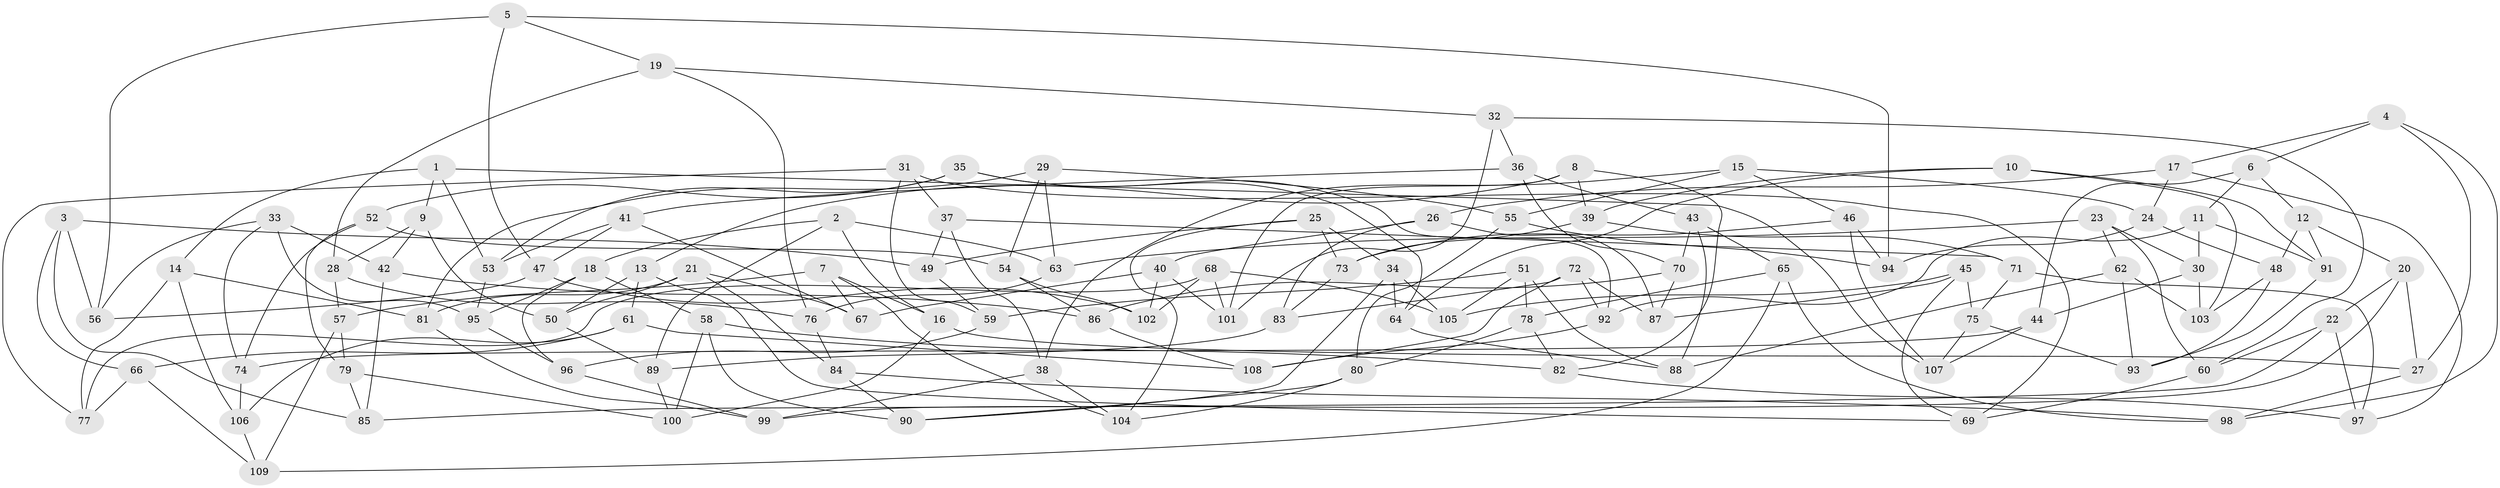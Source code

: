 // Generated by graph-tools (version 1.1) at 2025/03/03/09/25 03:03:02]
// undirected, 109 vertices, 218 edges
graph export_dot {
graph [start="1"]
  node [color=gray90,style=filled];
  1;
  2;
  3;
  4;
  5;
  6;
  7;
  8;
  9;
  10;
  11;
  12;
  13;
  14;
  15;
  16;
  17;
  18;
  19;
  20;
  21;
  22;
  23;
  24;
  25;
  26;
  27;
  28;
  29;
  30;
  31;
  32;
  33;
  34;
  35;
  36;
  37;
  38;
  39;
  40;
  41;
  42;
  43;
  44;
  45;
  46;
  47;
  48;
  49;
  50;
  51;
  52;
  53;
  54;
  55;
  56;
  57;
  58;
  59;
  60;
  61;
  62;
  63;
  64;
  65;
  66;
  67;
  68;
  69;
  70;
  71;
  72;
  73;
  74;
  75;
  76;
  77;
  78;
  79;
  80;
  81;
  82;
  83;
  84;
  85;
  86;
  87;
  88;
  89;
  90;
  91;
  92;
  93;
  94;
  95;
  96;
  97;
  98;
  99;
  100;
  101;
  102;
  103;
  104;
  105;
  106;
  107;
  108;
  109;
  1 -- 14;
  1 -- 9;
  1 -- 107;
  1 -- 53;
  2 -- 16;
  2 -- 18;
  2 -- 63;
  2 -- 89;
  3 -- 56;
  3 -- 49;
  3 -- 85;
  3 -- 66;
  4 -- 98;
  4 -- 6;
  4 -- 17;
  4 -- 27;
  5 -- 19;
  5 -- 47;
  5 -- 56;
  5 -- 94;
  6 -- 12;
  6 -- 11;
  6 -- 44;
  7 -- 67;
  7 -- 57;
  7 -- 104;
  7 -- 16;
  8 -- 39;
  8 -- 13;
  8 -- 101;
  8 -- 82;
  9 -- 42;
  9 -- 28;
  9 -- 50;
  10 -- 103;
  10 -- 39;
  10 -- 64;
  10 -- 91;
  11 -- 91;
  11 -- 30;
  11 -- 92;
  12 -- 20;
  12 -- 48;
  12 -- 91;
  13 -- 69;
  13 -- 50;
  13 -- 61;
  14 -- 106;
  14 -- 77;
  14 -- 81;
  15 -- 46;
  15 -- 55;
  15 -- 24;
  15 -- 38;
  16 -- 100;
  16 -- 27;
  17 -- 24;
  17 -- 97;
  17 -- 26;
  18 -- 58;
  18 -- 95;
  18 -- 96;
  19 -- 76;
  19 -- 32;
  19 -- 28;
  20 -- 22;
  20 -- 27;
  20 -- 99;
  21 -- 81;
  21 -- 67;
  21 -- 50;
  21 -- 84;
  22 -- 85;
  22 -- 60;
  22 -- 97;
  23 -- 30;
  23 -- 62;
  23 -- 63;
  23 -- 60;
  24 -- 94;
  24 -- 48;
  25 -- 104;
  25 -- 34;
  25 -- 73;
  25 -- 49;
  26 -- 40;
  26 -- 83;
  26 -- 87;
  27 -- 98;
  28 -- 57;
  28 -- 76;
  29 -- 81;
  29 -- 54;
  29 -- 55;
  29 -- 63;
  30 -- 103;
  30 -- 44;
  31 -- 37;
  31 -- 77;
  31 -- 59;
  31 -- 69;
  32 -- 101;
  32 -- 36;
  32 -- 60;
  33 -- 95;
  33 -- 56;
  33 -- 74;
  33 -- 42;
  34 -- 64;
  34 -- 105;
  34 -- 90;
  35 -- 64;
  35 -- 92;
  35 -- 52;
  35 -- 53;
  36 -- 43;
  36 -- 41;
  36 -- 70;
  37 -- 71;
  37 -- 38;
  37 -- 49;
  38 -- 104;
  38 -- 99;
  39 -- 71;
  39 -- 73;
  40 -- 67;
  40 -- 101;
  40 -- 102;
  41 -- 53;
  41 -- 67;
  41 -- 47;
  42 -- 86;
  42 -- 85;
  43 -- 65;
  43 -- 88;
  43 -- 70;
  44 -- 107;
  44 -- 74;
  45 -- 69;
  45 -- 105;
  45 -- 87;
  45 -- 75;
  46 -- 94;
  46 -- 107;
  46 -- 73;
  47 -- 56;
  47 -- 102;
  48 -- 93;
  48 -- 103;
  49 -- 59;
  50 -- 89;
  51 -- 105;
  51 -- 78;
  51 -- 88;
  51 -- 59;
  52 -- 79;
  52 -- 74;
  52 -- 54;
  53 -- 95;
  54 -- 102;
  54 -- 86;
  55 -- 80;
  55 -- 94;
  57 -- 109;
  57 -- 79;
  58 -- 90;
  58 -- 100;
  58 -- 82;
  59 -- 96;
  60 -- 69;
  61 -- 66;
  61 -- 106;
  61 -- 108;
  62 -- 93;
  62 -- 103;
  62 -- 88;
  63 -- 76;
  64 -- 88;
  65 -- 109;
  65 -- 78;
  65 -- 98;
  66 -- 77;
  66 -- 109;
  68 -- 101;
  68 -- 77;
  68 -- 102;
  68 -- 105;
  70 -- 87;
  70 -- 86;
  71 -- 75;
  71 -- 97;
  72 -- 83;
  72 -- 92;
  72 -- 87;
  72 -- 108;
  73 -- 83;
  74 -- 106;
  75 -- 93;
  75 -- 107;
  76 -- 84;
  78 -- 82;
  78 -- 80;
  79 -- 85;
  79 -- 100;
  80 -- 104;
  80 -- 90;
  81 -- 99;
  82 -- 97;
  83 -- 89;
  84 -- 98;
  84 -- 90;
  86 -- 108;
  89 -- 100;
  91 -- 93;
  92 -- 108;
  95 -- 96;
  96 -- 99;
  106 -- 109;
}
